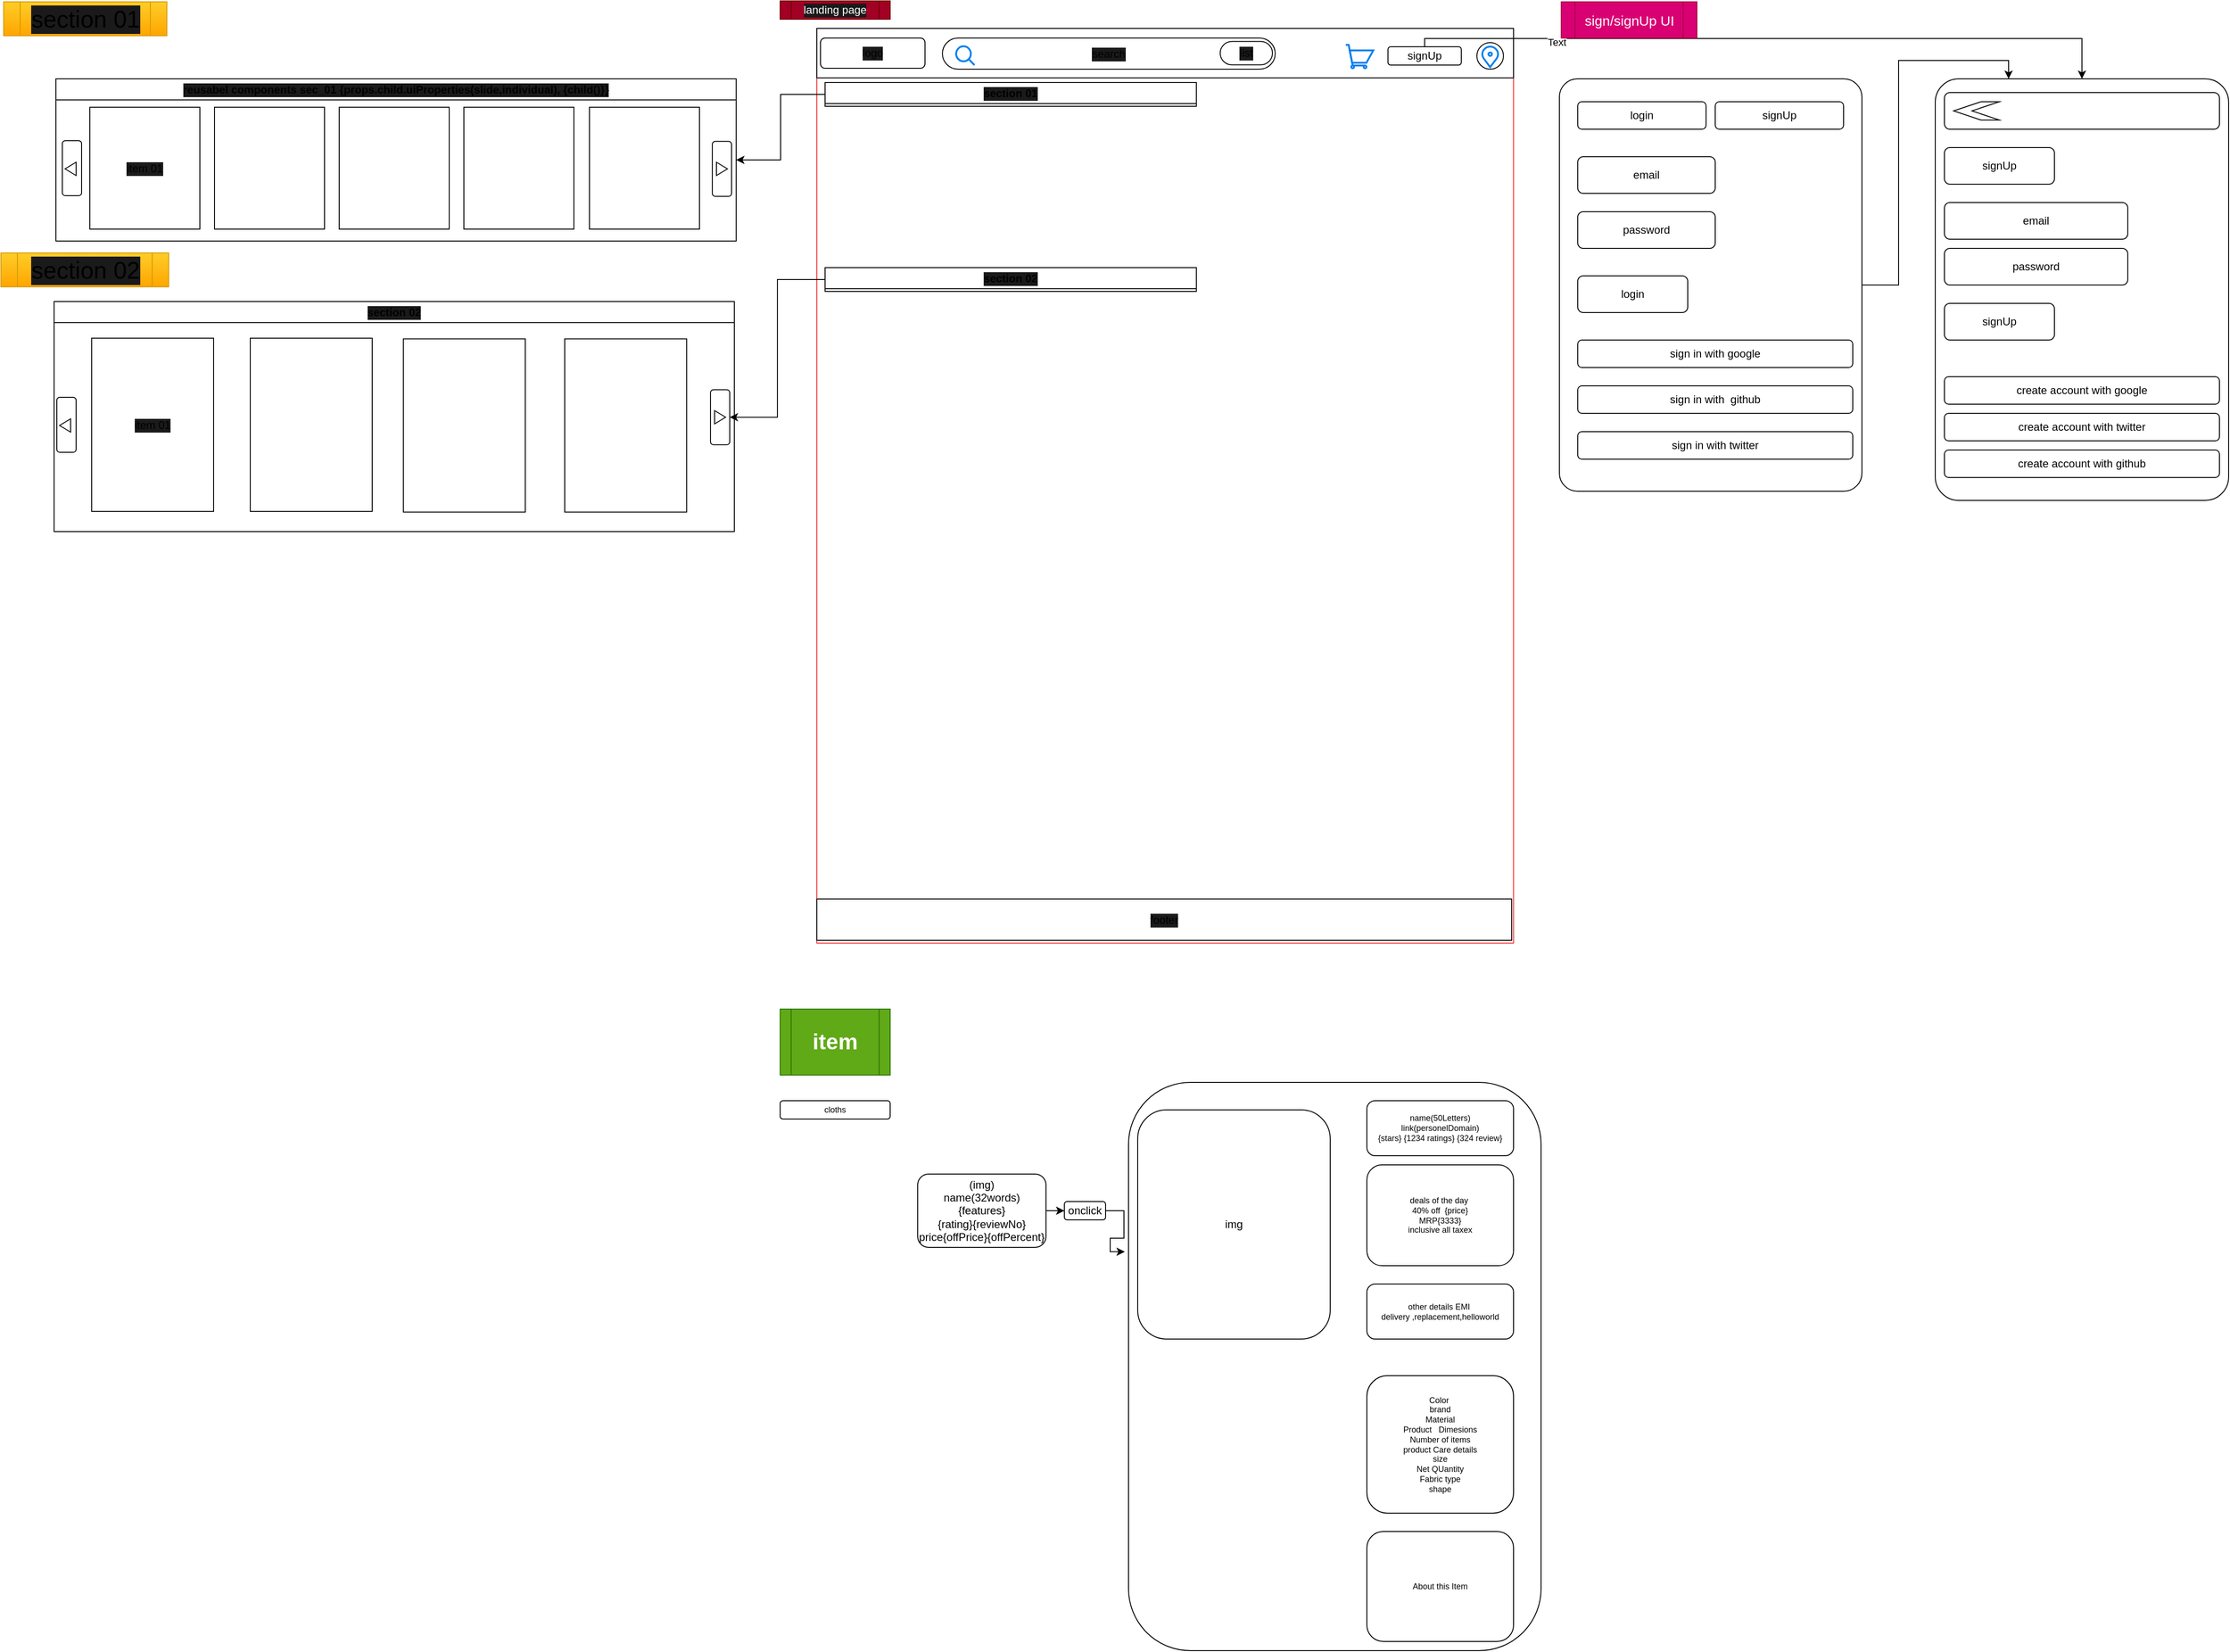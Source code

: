 <mxfile version="20.8.0" type="github">
  <diagram id="0Up1hGtttjpqdvLqP0wH" name="Page-1">
    <mxGraphModel dx="3050" dy="2250" grid="0" gridSize="10" guides="1" tooltips="1" connect="1" arrows="1" fold="1" page="1" pageScale="1" pageWidth="850" pageHeight="1100" math="0" shadow="0">
      <root>
        <mxCell id="0" />
        <mxCell id="1" parent="0" />
        <mxCell id="1N2BxEW2o6z4Im9ej5pz-22" style="edgeStyle=orthogonalEdgeStyle;rounded=0;orthogonalLoop=1;jettySize=auto;html=1;entryX=0;entryY=0.5;entryDx=0;entryDy=0;" parent="1" source="1N2BxEW2o6z4Im9ej5pz-4" target="1N2BxEW2o6z4Im9ej5pz-17" edge="1">
          <mxGeometry relative="1" as="geometry" />
        </mxCell>
        <mxCell id="1N2BxEW2o6z4Im9ej5pz-4" value="(img)&lt;br&gt;name(32words)&lt;br&gt;{features}&lt;br&gt;{rating}{reviewNo}&lt;br&gt;price{offPrice}{offPercent}&lt;br&gt;" style="rounded=1;whiteSpace=wrap;html=1;" parent="1" vertex="1">
          <mxGeometry x="150" y="180" width="140" height="80" as="geometry" />
        </mxCell>
        <mxCell id="1N2BxEW2o6z4Im9ej5pz-16" value="&lt;b&gt;&lt;font style=&quot;font-size: 24px;&quot;&gt;item&lt;/font&gt;&lt;/b&gt;" style="shape=process;whiteSpace=wrap;html=1;backgroundOutline=1;fillColor=#60a917;fontColor=#ffffff;strokeColor=#2D7600;" parent="1" vertex="1">
          <mxGeometry width="120" height="72" as="geometry" />
        </mxCell>
        <mxCell id="1N2BxEW2o6z4Im9ej5pz-35" style="edgeStyle=orthogonalEdgeStyle;rounded=0;orthogonalLoop=1;jettySize=auto;html=1;exitX=1;exitY=0.5;exitDx=0;exitDy=0;entryX=-0.009;entryY=0.298;entryDx=0;entryDy=0;entryPerimeter=0;fontSize=9;" parent="1" source="1N2BxEW2o6z4Im9ej5pz-17" target="1N2BxEW2o6z4Im9ej5pz-23" edge="1">
          <mxGeometry relative="1" as="geometry" />
        </mxCell>
        <mxCell id="1N2BxEW2o6z4Im9ej5pz-17" value="onclick" style="rounded=1;whiteSpace=wrap;html=1;" parent="1" vertex="1">
          <mxGeometry x="310" y="210" width="45" height="20" as="geometry" />
        </mxCell>
        <mxCell id="1N2BxEW2o6z4Im9ej5pz-23" value="" style="rounded=1;whiteSpace=wrap;html=1;" parent="1" vertex="1">
          <mxGeometry x="380" y="80" width="450" height="620" as="geometry" />
        </mxCell>
        <mxCell id="1N2BxEW2o6z4Im9ej5pz-26" value="img" style="rounded=1;whiteSpace=wrap;html=1;" parent="1" vertex="1">
          <mxGeometry x="390" y="110" width="210" height="250" as="geometry" />
        </mxCell>
        <mxCell id="1N2BxEW2o6z4Im9ej5pz-28" value="name(50Letters)&lt;br&gt;link(personelDomain)&lt;br&gt;{stars} {1234 ratings} {324 review}" style="rounded=1;whiteSpace=wrap;html=1;fontSize=9;" parent="1" vertex="1">
          <mxGeometry x="640" y="100" width="160" height="60" as="geometry" />
        </mxCell>
        <mxCell id="1N2BxEW2o6z4Im9ej5pz-29" value="deals of the day&amp;nbsp;&lt;br&gt;40% off&amp;nbsp; {price}&lt;br&gt;MRP{3333}&lt;br&gt;inclusive all taxex&lt;br&gt;" style="rounded=1;whiteSpace=wrap;html=1;fontSize=9;" parent="1" vertex="1">
          <mxGeometry x="640" y="170" width="160" height="110" as="geometry" />
        </mxCell>
        <mxCell id="1N2BxEW2o6z4Im9ej5pz-31" value="other details EMI&amp;nbsp;&lt;br&gt;delivery ,replacement,helloworld" style="rounded=1;whiteSpace=wrap;html=1;fontSize=9;" parent="1" vertex="1">
          <mxGeometry x="640" y="300" width="160" height="60" as="geometry" />
        </mxCell>
        <mxCell id="1N2BxEW2o6z4Im9ej5pz-34" value="cloths" style="rounded=1;whiteSpace=wrap;html=1;fontSize=9;" parent="1" vertex="1">
          <mxGeometry y="100" width="120" height="20" as="geometry" />
        </mxCell>
        <mxCell id="1N2BxEW2o6z4Im9ej5pz-38" value="Color&amp;nbsp;&lt;br&gt;brand&lt;br&gt;Material&lt;br&gt;Product&amp;nbsp; &amp;nbsp;Dimesions&lt;br&gt;Number of items&lt;br&gt;product Care details&lt;br&gt;size&lt;br&gt;Net QUantity&lt;br&gt;Fabric type&lt;br&gt;&amp;nbsp;shape&amp;nbsp;" style="rounded=1;whiteSpace=wrap;html=1;fontSize=9;" parent="1" vertex="1">
          <mxGeometry x="640" y="400" width="160" height="150" as="geometry" />
        </mxCell>
        <mxCell id="1N2BxEW2o6z4Im9ej5pz-39" value="About this Item" style="rounded=1;whiteSpace=wrap;html=1;fontSize=9;" parent="1" vertex="1">
          <mxGeometry x="640" y="570" width="160" height="120" as="geometry" />
        </mxCell>
        <mxCell id="wYb-rfUJR1zPXeOYWPvG-1" value="" style="rounded=0;whiteSpace=wrap;html=1;strokeColor=#fd3535;" vertex="1" parent="1">
          <mxGeometry x="40" y="-1070" width="760" height="998" as="geometry" />
        </mxCell>
        <mxCell id="wYb-rfUJR1zPXeOYWPvG-2" value="" style="rounded=0;whiteSpace=wrap;html=1;" vertex="1" parent="1">
          <mxGeometry x="40" y="-1070" width="760" height="54" as="geometry" />
        </mxCell>
        <mxCell id="wYb-rfUJR1zPXeOYWPvG-3" value="" style="ellipse;whiteSpace=wrap;html=1;" vertex="1" parent="1">
          <mxGeometry x="760" y="-1054.5" width="29" height="29" as="geometry" />
        </mxCell>
        <mxCell id="wYb-rfUJR1zPXeOYWPvG-64" style="edgeStyle=orthogonalEdgeStyle;rounded=0;orthogonalLoop=1;jettySize=auto;html=1;entryX=0.5;entryY=0;entryDx=0;entryDy=0;" edge="1" parent="1" source="wYb-rfUJR1zPXeOYWPvG-4" target="wYb-rfUJR1zPXeOYWPvG-15">
          <mxGeometry relative="1" as="geometry">
            <Array as="points">
              <mxPoint x="703" y="-1059" />
              <mxPoint x="1420" y="-1059" />
            </Array>
          </mxGeometry>
        </mxCell>
        <mxCell id="wYb-rfUJR1zPXeOYWPvG-136" value="Text" style="edgeLabel;html=1;align=center;verticalAlign=middle;resizable=0;points=[];" vertex="1" connectable="0" parent="wYb-rfUJR1zPXeOYWPvG-64">
          <mxGeometry x="-0.607" y="-4" relative="1" as="geometry">
            <mxPoint x="1" as="offset" />
          </mxGeometry>
        </mxCell>
        <mxCell id="wYb-rfUJR1zPXeOYWPvG-4" value="signUp" style="rounded=1;whiteSpace=wrap;html=1;" vertex="1" parent="1">
          <mxGeometry x="663" y="-1050" width="80" height="20" as="geometry" />
        </mxCell>
        <mxCell id="wYb-rfUJR1zPXeOYWPvG-26" style="edgeStyle=orthogonalEdgeStyle;rounded=0;orthogonalLoop=1;jettySize=auto;html=1;entryX=0.25;entryY=0;entryDx=0;entryDy=0;" edge="1" parent="1" source="wYb-rfUJR1zPXeOYWPvG-5" target="wYb-rfUJR1zPXeOYWPvG-15">
          <mxGeometry relative="1" as="geometry" />
        </mxCell>
        <mxCell id="wYb-rfUJR1zPXeOYWPvG-5" value="" style="rounded=1;whiteSpace=wrap;html=1;arcSize=6;" vertex="1" parent="1">
          <mxGeometry x="850" y="-1015" width="330" height="450" as="geometry" />
        </mxCell>
        <mxCell id="wYb-rfUJR1zPXeOYWPvG-6" value="login" style="rounded=1;whiteSpace=wrap;html=1;" vertex="1" parent="1">
          <mxGeometry x="870" y="-990" width="140" height="30" as="geometry" />
        </mxCell>
        <mxCell id="wYb-rfUJR1zPXeOYWPvG-8" value="email" style="rounded=1;whiteSpace=wrap;html=1;" vertex="1" parent="1">
          <mxGeometry x="870" y="-930" width="150" height="40" as="geometry" />
        </mxCell>
        <mxCell id="wYb-rfUJR1zPXeOYWPvG-9" value="password" style="rounded=1;whiteSpace=wrap;html=1;" vertex="1" parent="1">
          <mxGeometry x="870" y="-870" width="150" height="40" as="geometry" />
        </mxCell>
        <mxCell id="wYb-rfUJR1zPXeOYWPvG-10" value="login" style="rounded=1;whiteSpace=wrap;html=1;" vertex="1" parent="1">
          <mxGeometry x="870" y="-800" width="120" height="40" as="geometry" />
        </mxCell>
        <mxCell id="wYb-rfUJR1zPXeOYWPvG-11" value="sign in with google" style="rounded=1;whiteSpace=wrap;html=1;" vertex="1" parent="1">
          <mxGeometry x="870" y="-730" width="300" height="30" as="geometry" />
        </mxCell>
        <mxCell id="wYb-rfUJR1zPXeOYWPvG-12" value="sign in with&amp;nbsp; github" style="rounded=1;whiteSpace=wrap;html=1;" vertex="1" parent="1">
          <mxGeometry x="870" y="-680" width="300" height="30" as="geometry" />
        </mxCell>
        <mxCell id="wYb-rfUJR1zPXeOYWPvG-13" value="sign in with twitter" style="rounded=1;whiteSpace=wrap;html=1;" vertex="1" parent="1">
          <mxGeometry x="870" y="-630" width="300" height="30" as="geometry" />
        </mxCell>
        <mxCell id="wYb-rfUJR1zPXeOYWPvG-14" value="signUp" style="rounded=1;whiteSpace=wrap;html=1;" vertex="1" parent="1">
          <mxGeometry x="1020" y="-990" width="140" height="30" as="geometry" />
        </mxCell>
        <mxCell id="wYb-rfUJR1zPXeOYWPvG-15" value="" style="rounded=1;whiteSpace=wrap;html=1;arcSize=8;" vertex="1" parent="1">
          <mxGeometry x="1260" y="-1015" width="320" height="460" as="geometry" />
        </mxCell>
        <mxCell id="wYb-rfUJR1zPXeOYWPvG-17" value="" style="rounded=1;whiteSpace=wrap;html=1;" vertex="1" parent="1">
          <mxGeometry x="1270" y="-1000" width="300" height="40" as="geometry" />
        </mxCell>
        <mxCell id="wYb-rfUJR1zPXeOYWPvG-18" value="" style="html=1;shadow=0;dashed=0;align=center;verticalAlign=middle;shape=mxgraph.arrows2.arrow;dy=0;dx=30;notch=30;rotation=-180;" vertex="1" parent="1">
          <mxGeometry x="1280" y="-990" width="50" height="20" as="geometry" />
        </mxCell>
        <mxCell id="wYb-rfUJR1zPXeOYWPvG-19" value="signUp" style="rounded=1;whiteSpace=wrap;html=1;" vertex="1" parent="1">
          <mxGeometry x="1270" y="-940" width="120" height="40" as="geometry" />
        </mxCell>
        <mxCell id="wYb-rfUJR1zPXeOYWPvG-20" value="email" style="rounded=1;whiteSpace=wrap;html=1;" vertex="1" parent="1">
          <mxGeometry x="1270" y="-880" width="200" height="40" as="geometry" />
        </mxCell>
        <mxCell id="wYb-rfUJR1zPXeOYWPvG-21" value="password" style="rounded=1;whiteSpace=wrap;html=1;" vertex="1" parent="1">
          <mxGeometry x="1270" y="-830" width="200" height="40" as="geometry" />
        </mxCell>
        <mxCell id="wYb-rfUJR1zPXeOYWPvG-22" value="signUp" style="rounded=1;whiteSpace=wrap;html=1;" vertex="1" parent="1">
          <mxGeometry x="1270" y="-770" width="120" height="40" as="geometry" />
        </mxCell>
        <mxCell id="wYb-rfUJR1zPXeOYWPvG-23" value="create account with github" style="rounded=1;whiteSpace=wrap;html=1;" vertex="1" parent="1">
          <mxGeometry x="1270" y="-610" width="300" height="30" as="geometry" />
        </mxCell>
        <mxCell id="wYb-rfUJR1zPXeOYWPvG-24" value="create account with twitter" style="rounded=1;whiteSpace=wrap;html=1;" vertex="1" parent="1">
          <mxGeometry x="1270" y="-650" width="300" height="30" as="geometry" />
        </mxCell>
        <mxCell id="wYb-rfUJR1zPXeOYWPvG-25" value="create account with google" style="rounded=1;whiteSpace=wrap;html=1;" vertex="1" parent="1">
          <mxGeometry x="1270" y="-690" width="300" height="30" as="geometry" />
        </mxCell>
        <mxCell id="wYb-rfUJR1zPXeOYWPvG-29" value="&lt;div style=&quot;&quot;&gt;&lt;span style=&quot;font-size: 15px; background-color: initial;&quot;&gt;sign/signUp UI&lt;/span&gt;&lt;/div&gt;" style="shape=process;whiteSpace=wrap;html=1;backgroundOutline=1;fillColor=#d80073;fontColor=#ffffff;strokeColor=#A50040;align=center;" vertex="1" parent="1">
          <mxGeometry x="852" y="-1099" width="148" height="39.5" as="geometry" />
        </mxCell>
        <mxCell id="wYb-rfUJR1zPXeOYWPvG-31" value="landing page" style="shape=process;whiteSpace=wrap;html=1;backgroundOutline=1;labelBackgroundColor=#1A1A1A;fillColor=#a20025;fontColor=#ffffff;strokeColor=#6F0000;" vertex="1" parent="1">
          <mxGeometry y="-1100" width="120" height="20" as="geometry" />
        </mxCell>
        <mxCell id="wYb-rfUJR1zPXeOYWPvG-32" value="search" style="rounded=1;whiteSpace=wrap;html=1;labelBackgroundColor=#1A1A1A;arcSize=50;" vertex="1" parent="1">
          <mxGeometry x="177" y="-1059.5" width="363" height="34" as="geometry" />
        </mxCell>
        <mxCell id="wYb-rfUJR1zPXeOYWPvG-33" value="" style="html=1;verticalLabelPosition=bottom;align=center;labelBackgroundColor=#ffffff;verticalAlign=top;strokeWidth=2;strokeColor=#0080F0;shadow=0;dashed=0;shape=mxgraph.ios7.icons.looking_glass;" vertex="1" parent="1">
          <mxGeometry x="192" y="-1050.5" width="20" height="20.5" as="geometry" />
        </mxCell>
        <mxCell id="wYb-rfUJR1zPXeOYWPvG-34" value="list" style="rounded=1;whiteSpace=wrap;html=1;labelBackgroundColor=#1A1A1A;arcSize=50;" vertex="1" parent="1">
          <mxGeometry x="480" y="-1055.75" width="57" height="25.5" as="geometry" />
        </mxCell>
        <mxCell id="wYb-rfUJR1zPXeOYWPvG-35" value="logo" style="rounded=1;whiteSpace=wrap;html=1;labelBackgroundColor=#1A1A1A;" vertex="1" parent="1">
          <mxGeometry x="44" y="-1059.5" width="114" height="33" as="geometry" />
        </mxCell>
        <mxCell id="wYb-rfUJR1zPXeOYWPvG-36" value="" style="html=1;verticalLabelPosition=bottom;align=center;labelBackgroundColor=#ffffff;verticalAlign=top;strokeWidth=2;strokeColor=#0080F0;shadow=0;dashed=0;shape=mxgraph.ios7.icons.shopping_cart;" vertex="1" parent="1">
          <mxGeometry x="617" y="-1052" width="30" height="25.5" as="geometry" />
        </mxCell>
        <mxCell id="wYb-rfUJR1zPXeOYWPvG-38" value="" style="html=1;verticalLabelPosition=bottom;align=center;labelBackgroundColor=#ffffff;verticalAlign=top;strokeWidth=2;strokeColor=#0080F0;shadow=0;dashed=0;shape=mxgraph.ios7.icons.location;" vertex="1" parent="1">
          <mxGeometry x="765" y="-1050.75" width="19" height="23" as="geometry" />
        </mxCell>
        <mxCell id="wYb-rfUJR1zPXeOYWPvG-42" value="reusabel components sec_01 {props.child.uiProperties(slide,individual), {child()}}" style="swimlane;whiteSpace=wrap;html=1;labelBackgroundColor=#1A1A1A;" vertex="1" parent="1">
          <mxGeometry x="-790" y="-1015" width="742" height="177" as="geometry">
            <mxRectangle x="-777" y="-1003" width="405" height="26" as="alternateBounds" />
          </mxGeometry>
        </mxCell>
        <mxCell id="wYb-rfUJR1zPXeOYWPvG-43" value="item 01" style="rounded=0;whiteSpace=wrap;html=1;labelBackgroundColor=#1A1A1A;" vertex="1" parent="wYb-rfUJR1zPXeOYWPvG-42">
          <mxGeometry x="37" y="31" width="120" height="133" as="geometry" />
        </mxCell>
        <mxCell id="wYb-rfUJR1zPXeOYWPvG-44" value="" style="rounded=0;whiteSpace=wrap;html=1;labelBackgroundColor=#1A1A1A;" vertex="1" parent="wYb-rfUJR1zPXeOYWPvG-42">
          <mxGeometry x="173" y="31" width="120" height="133" as="geometry" />
        </mxCell>
        <mxCell id="wYb-rfUJR1zPXeOYWPvG-45" value="" style="rounded=0;whiteSpace=wrap;html=1;labelBackgroundColor=#1A1A1A;" vertex="1" parent="wYb-rfUJR1zPXeOYWPvG-42">
          <mxGeometry x="309" y="31" width="120" height="133" as="geometry" />
        </mxCell>
        <mxCell id="wYb-rfUJR1zPXeOYWPvG-46" value="" style="rounded=0;whiteSpace=wrap;html=1;labelBackgroundColor=#1A1A1A;" vertex="1" parent="wYb-rfUJR1zPXeOYWPvG-42">
          <mxGeometry x="445" y="31" width="120" height="133" as="geometry" />
        </mxCell>
        <mxCell id="wYb-rfUJR1zPXeOYWPvG-47" value="" style="rounded=0;whiteSpace=wrap;html=1;labelBackgroundColor=#1A1A1A;" vertex="1" parent="wYb-rfUJR1zPXeOYWPvG-42">
          <mxGeometry x="582" y="31" width="120" height="133" as="geometry" />
        </mxCell>
        <mxCell id="wYb-rfUJR1zPXeOYWPvG-54" value="" style="rounded=1;whiteSpace=wrap;html=1;labelBackgroundColor=#1A1A1A;" vertex="1" parent="wYb-rfUJR1zPXeOYWPvG-42">
          <mxGeometry x="7" y="67.5" width="21" height="60" as="geometry" />
        </mxCell>
        <mxCell id="wYb-rfUJR1zPXeOYWPvG-55" value="" style="html=1;shadow=0;dashed=0;align=center;verticalAlign=middle;shape=mxgraph.arrows2.arrow;dy=0;dx=30;notch=0;labelBackgroundColor=#1A1A1A;rotation=-180;" vertex="1" parent="wYb-rfUJR1zPXeOYWPvG-42">
          <mxGeometry x="10" y="91" width="12" height="14.5" as="geometry" />
        </mxCell>
        <mxCell id="wYb-rfUJR1zPXeOYWPvG-57" value="" style="rounded=1;whiteSpace=wrap;html=1;labelBackgroundColor=#1A1A1A;" vertex="1" parent="wYb-rfUJR1zPXeOYWPvG-42">
          <mxGeometry x="716" y="68.25" width="21" height="60" as="geometry" />
        </mxCell>
        <mxCell id="wYb-rfUJR1zPXeOYWPvG-58" value="" style="html=1;shadow=0;dashed=0;align=center;verticalAlign=middle;shape=mxgraph.arrows2.arrow;dy=0;dx=30;notch=0;labelBackgroundColor=#1A1A1A;rotation=0;" vertex="1" parent="wYb-rfUJR1zPXeOYWPvG-42">
          <mxGeometry x="720.5" y="91" width="12" height="14.5" as="geometry" />
        </mxCell>
        <mxCell id="wYb-rfUJR1zPXeOYWPvG-61" value="&lt;font style=&quot;font-size: 26px;&quot;&gt;section 01&lt;/font&gt;" style="shape=process;whiteSpace=wrap;html=1;backgroundOutline=1;labelBackgroundColor=#1A1A1A;fillColor=#ffcd28;gradientColor=#ffa500;strokeColor=#d79b00;" vertex="1" parent="1">
          <mxGeometry x="-847" y="-1099" width="178" height="37" as="geometry" />
        </mxCell>
        <mxCell id="wYb-rfUJR1zPXeOYWPvG-88" value="footer" style="rounded=0;whiteSpace=wrap;html=1;labelBackgroundColor=#1A1A1A;" vertex="1" parent="1">
          <mxGeometry x="40" y="-120" width="758" height="45" as="geometry" />
        </mxCell>
        <mxCell id="wYb-rfUJR1zPXeOYWPvG-133" style="edgeStyle=orthogonalEdgeStyle;rounded=0;orthogonalLoop=1;jettySize=auto;html=1;entryX=1;entryY=0.5;entryDx=0;entryDy=0;" edge="1" parent="1" source="wYb-rfUJR1zPXeOYWPvG-97" target="wYb-rfUJR1zPXeOYWPvG-42">
          <mxGeometry relative="1" as="geometry" />
        </mxCell>
        <mxCell id="wYb-rfUJR1zPXeOYWPvG-97" value="section 01" style="swimlane;whiteSpace=wrap;html=1;labelBackgroundColor=#1A1A1A;" vertex="1" collapsed="1" parent="1">
          <mxGeometry x="49" y="-1011" width="405" height="26" as="geometry">
            <mxRectangle x="49" y="-1011" width="742" height="177" as="alternateBounds" />
          </mxGeometry>
        </mxCell>
        <mxCell id="wYb-rfUJR1zPXeOYWPvG-98" value="" style="rounded=0;whiteSpace=wrap;html=1;labelBackgroundColor=#1A1A1A;" vertex="1" parent="wYb-rfUJR1zPXeOYWPvG-97">
          <mxGeometry x="37" y="31" width="120" height="133" as="geometry" />
        </mxCell>
        <mxCell id="wYb-rfUJR1zPXeOYWPvG-99" value="" style="rounded=0;whiteSpace=wrap;html=1;labelBackgroundColor=#1A1A1A;" vertex="1" parent="wYb-rfUJR1zPXeOYWPvG-97">
          <mxGeometry x="173" y="31" width="120" height="133" as="geometry" />
        </mxCell>
        <mxCell id="wYb-rfUJR1zPXeOYWPvG-100" value="" style="rounded=0;whiteSpace=wrap;html=1;labelBackgroundColor=#1A1A1A;" vertex="1" parent="wYb-rfUJR1zPXeOYWPvG-97">
          <mxGeometry x="309" y="31" width="120" height="133" as="geometry" />
        </mxCell>
        <mxCell id="wYb-rfUJR1zPXeOYWPvG-101" value="" style="rounded=0;whiteSpace=wrap;html=1;labelBackgroundColor=#1A1A1A;" vertex="1" parent="wYb-rfUJR1zPXeOYWPvG-97">
          <mxGeometry x="445" y="31" width="120" height="133" as="geometry" />
        </mxCell>
        <mxCell id="wYb-rfUJR1zPXeOYWPvG-102" value="" style="rounded=0;whiteSpace=wrap;html=1;labelBackgroundColor=#1A1A1A;" vertex="1" parent="wYb-rfUJR1zPXeOYWPvG-97">
          <mxGeometry x="582" y="31" width="120" height="133" as="geometry" />
        </mxCell>
        <mxCell id="wYb-rfUJR1zPXeOYWPvG-103" value="" style="rounded=1;whiteSpace=wrap;html=1;labelBackgroundColor=#1A1A1A;" vertex="1" parent="wYb-rfUJR1zPXeOYWPvG-97">
          <mxGeometry x="7" y="67.5" width="21" height="60" as="geometry" />
        </mxCell>
        <mxCell id="wYb-rfUJR1zPXeOYWPvG-104" value="" style="html=1;shadow=0;dashed=0;align=center;verticalAlign=middle;shape=mxgraph.arrows2.arrow;dy=0;dx=30;notch=0;labelBackgroundColor=#1A1A1A;rotation=-180;" vertex="1" parent="wYb-rfUJR1zPXeOYWPvG-97">
          <mxGeometry x="10" y="91" width="12" height="14.5" as="geometry" />
        </mxCell>
        <mxCell id="wYb-rfUJR1zPXeOYWPvG-105" value="" style="rounded=1;whiteSpace=wrap;html=1;labelBackgroundColor=#1A1A1A;" vertex="1" parent="wYb-rfUJR1zPXeOYWPvG-97">
          <mxGeometry x="716" y="68.25" width="21" height="60" as="geometry" />
        </mxCell>
        <mxCell id="wYb-rfUJR1zPXeOYWPvG-106" value="" style="html=1;shadow=0;dashed=0;align=center;verticalAlign=middle;shape=mxgraph.arrows2.arrow;dy=0;dx=30;notch=0;labelBackgroundColor=#1A1A1A;rotation=0;" vertex="1" parent="wYb-rfUJR1zPXeOYWPvG-97">
          <mxGeometry x="720.5" y="91" width="12" height="14.5" as="geometry" />
        </mxCell>
        <mxCell id="wYb-rfUJR1zPXeOYWPvG-132" style="edgeStyle=orthogonalEdgeStyle;rounded=0;orthogonalLoop=1;jettySize=auto;html=1;entryX=1;entryY=0.5;entryDx=0;entryDy=0;" edge="1" parent="1" source="wYb-rfUJR1zPXeOYWPvG-107" target="wYb-rfUJR1zPXeOYWPvG-126">
          <mxGeometry relative="1" as="geometry" />
        </mxCell>
        <mxCell id="wYb-rfUJR1zPXeOYWPvG-107" value="section 02" style="swimlane;whiteSpace=wrap;html=1;labelBackgroundColor=#1A1A1A;" vertex="1" collapsed="1" parent="1">
          <mxGeometry x="49" y="-809" width="405" height="26" as="geometry">
            <mxRectangle x="49" y="-809" width="742" height="251" as="alternateBounds" />
          </mxGeometry>
        </mxCell>
        <mxCell id="wYb-rfUJR1zPXeOYWPvG-113" value="" style="rounded=1;whiteSpace=wrap;html=1;labelBackgroundColor=#1A1A1A;" vertex="1" parent="wYb-rfUJR1zPXeOYWPvG-107">
          <mxGeometry x="3" y="104.5" width="21" height="60" as="geometry" />
        </mxCell>
        <mxCell id="wYb-rfUJR1zPXeOYWPvG-114" value="" style="html=1;shadow=0;dashed=0;align=center;verticalAlign=middle;shape=mxgraph.arrows2.arrow;dy=0;dx=30;notch=0;labelBackgroundColor=#1A1A1A;rotation=-180;" vertex="1" parent="wYb-rfUJR1zPXeOYWPvG-107">
          <mxGeometry x="6" y="128" width="12" height="14.5" as="geometry" />
        </mxCell>
        <mxCell id="wYb-rfUJR1zPXeOYWPvG-115" value="" style="rounded=1;whiteSpace=wrap;html=1;labelBackgroundColor=#1A1A1A;" vertex="1" parent="wYb-rfUJR1zPXeOYWPvG-107">
          <mxGeometry x="716" y="96.25" width="21" height="60" as="geometry" />
        </mxCell>
        <mxCell id="wYb-rfUJR1zPXeOYWPvG-116" value="" style="html=1;shadow=0;dashed=0;align=center;verticalAlign=middle;shape=mxgraph.arrows2.arrow;dy=0;dx=30;notch=0;labelBackgroundColor=#1A1A1A;rotation=0;" vertex="1" parent="wYb-rfUJR1zPXeOYWPvG-107">
          <mxGeometry x="720.5" y="119" width="12" height="14.5" as="geometry" />
        </mxCell>
        <mxCell id="wYb-rfUJR1zPXeOYWPvG-117" value="" style="rounded=0;whiteSpace=wrap;html=1;labelBackgroundColor=#1A1A1A;" vertex="1" parent="wYb-rfUJR1zPXeOYWPvG-107">
          <mxGeometry x="41" y="40" width="133" height="189" as="geometry" />
        </mxCell>
        <mxCell id="wYb-rfUJR1zPXeOYWPvG-118" value="" style="rounded=0;whiteSpace=wrap;html=1;labelBackgroundColor=#1A1A1A;" vertex="1" parent="wYb-rfUJR1zPXeOYWPvG-107">
          <mxGeometry x="214" y="40" width="133" height="189" as="geometry" />
        </mxCell>
        <mxCell id="wYb-rfUJR1zPXeOYWPvG-120" value="" style="rounded=0;whiteSpace=wrap;html=1;labelBackgroundColor=#1A1A1A;" vertex="1" parent="wYb-rfUJR1zPXeOYWPvG-107">
          <mxGeometry x="557" y="40.75" width="133" height="189" as="geometry" />
        </mxCell>
        <mxCell id="wYb-rfUJR1zPXeOYWPvG-121" value="" style="rounded=0;whiteSpace=wrap;html=1;labelBackgroundColor=#1A1A1A;" vertex="1" parent="wYb-rfUJR1zPXeOYWPvG-107">
          <mxGeometry x="381" y="40.75" width="133" height="189" as="geometry" />
        </mxCell>
        <mxCell id="wYb-rfUJR1zPXeOYWPvG-123" value="section 02" style="swimlane;whiteSpace=wrap;html=1;labelBackgroundColor=#1A1A1A;" vertex="1" parent="1">
          <mxGeometry x="-792" y="-772" width="742" height="251" as="geometry">
            <mxRectangle x="49" y="-809" width="405" height="26" as="alternateBounds" />
          </mxGeometry>
        </mxCell>
        <mxCell id="wYb-rfUJR1zPXeOYWPvG-124" value="" style="rounded=1;whiteSpace=wrap;html=1;labelBackgroundColor=#1A1A1A;" vertex="1" parent="wYb-rfUJR1zPXeOYWPvG-123">
          <mxGeometry x="3" y="104.5" width="21" height="60" as="geometry" />
        </mxCell>
        <mxCell id="wYb-rfUJR1zPXeOYWPvG-125" value="" style="html=1;shadow=0;dashed=0;align=center;verticalAlign=middle;shape=mxgraph.arrows2.arrow;dy=0;dx=30;notch=0;labelBackgroundColor=#1A1A1A;rotation=-180;" vertex="1" parent="wYb-rfUJR1zPXeOYWPvG-123">
          <mxGeometry x="6" y="128" width="12" height="14.5" as="geometry" />
        </mxCell>
        <mxCell id="wYb-rfUJR1zPXeOYWPvG-126" value="" style="rounded=1;whiteSpace=wrap;html=1;labelBackgroundColor=#1A1A1A;" vertex="1" parent="wYb-rfUJR1zPXeOYWPvG-123">
          <mxGeometry x="716" y="96.25" width="21" height="60" as="geometry" />
        </mxCell>
        <mxCell id="wYb-rfUJR1zPXeOYWPvG-127" value="" style="html=1;shadow=0;dashed=0;align=center;verticalAlign=middle;shape=mxgraph.arrows2.arrow;dy=0;dx=30;notch=0;labelBackgroundColor=#1A1A1A;rotation=0;" vertex="1" parent="wYb-rfUJR1zPXeOYWPvG-123">
          <mxGeometry x="720.5" y="119" width="12" height="14.5" as="geometry" />
        </mxCell>
        <mxCell id="wYb-rfUJR1zPXeOYWPvG-128" value="item 01" style="rounded=0;whiteSpace=wrap;html=1;labelBackgroundColor=#1A1A1A;" vertex="1" parent="wYb-rfUJR1zPXeOYWPvG-123">
          <mxGeometry x="41" y="40" width="133" height="189" as="geometry" />
        </mxCell>
        <mxCell id="wYb-rfUJR1zPXeOYWPvG-129" value="" style="rounded=0;whiteSpace=wrap;html=1;labelBackgroundColor=#1A1A1A;" vertex="1" parent="wYb-rfUJR1zPXeOYWPvG-123">
          <mxGeometry x="214" y="40" width="133" height="189" as="geometry" />
        </mxCell>
        <mxCell id="wYb-rfUJR1zPXeOYWPvG-130" value="" style="rounded=0;whiteSpace=wrap;html=1;labelBackgroundColor=#1A1A1A;" vertex="1" parent="wYb-rfUJR1zPXeOYWPvG-123">
          <mxGeometry x="557" y="40.75" width="133" height="189" as="geometry" />
        </mxCell>
        <mxCell id="wYb-rfUJR1zPXeOYWPvG-131" value="" style="rounded=0;whiteSpace=wrap;html=1;labelBackgroundColor=#1A1A1A;" vertex="1" parent="wYb-rfUJR1zPXeOYWPvG-123">
          <mxGeometry x="381" y="40.75" width="133" height="189" as="geometry" />
        </mxCell>
        <mxCell id="wYb-rfUJR1zPXeOYWPvG-134" value="&lt;font style=&quot;font-size: 26px;&quot;&gt;section 02&lt;/font&gt;" style="shape=process;whiteSpace=wrap;html=1;backgroundOutline=1;labelBackgroundColor=#1A1A1A;fillColor=#ffcd28;gradientColor=#ffa500;strokeColor=#d79b00;" vertex="1" parent="1">
          <mxGeometry x="-850" y="-825" width="183" height="37" as="geometry" />
        </mxCell>
      </root>
    </mxGraphModel>
  </diagram>
</mxfile>
